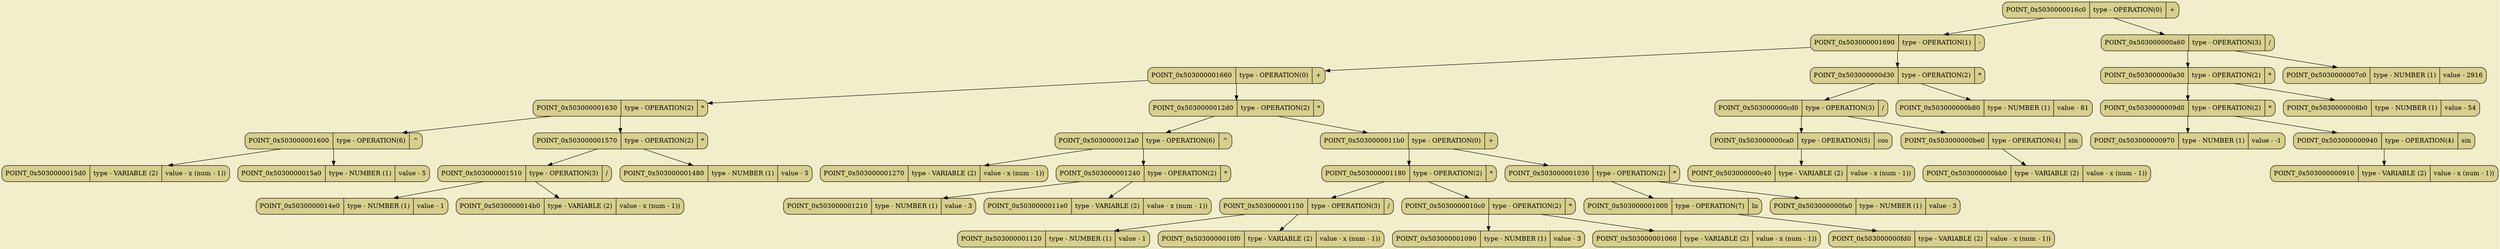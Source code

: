 digraph
{
bgcolor="#F2EECB";
rankdir = TB;
POINT_0x5030000016c0[shape=Mrecord, label = "POINT_0x5030000016c0 | type - OPERATION(0) | +", style="filled",fillcolor="#D7CF8D"]
POINT_0x503000001690[shape=Mrecord, label = "POINT_0x503000001690 | type - OPERATION(1) | -", style="filled",fillcolor="#D7CF8D"]
POINT_0x503000001660[shape=Mrecord, label = "POINT_0x503000001660 | type - OPERATION(0) | +", style="filled",fillcolor="#D7CF8D"]
POINT_0x503000001630[shape=Mrecord, label = "POINT_0x503000001630 | type - OPERATION(2) | *", style="filled",fillcolor="#D7CF8D"]
POINT_0x503000001600[shape=Mrecord, label = "POINT_0x503000001600 | type - OPERATION(6) | ^", style="filled",fillcolor="#D7CF8D"]
POINT_0x5030000015d0[shape=Mrecord, label = "POINT_0x5030000015d0 | type - VARIABLE (2) | value - x (num - 1))", style="filled",fillcolor="#D7CF8D"]
POINT_0x5030000015a0[shape=Mrecord, label = "POINT_0x5030000015a0 | type - NUMBER (1) | value - 5", style="filled",fillcolor="#D7CF8D"]
POINT_0x503000001570[shape=Mrecord, label = "POINT_0x503000001570 | type - OPERATION(2) | *", style="filled",fillcolor="#D7CF8D"]
POINT_0x503000001510[shape=Mrecord, label = "POINT_0x503000001510 | type - OPERATION(3) | /", style="filled",fillcolor="#D7CF8D"]
POINT_0x5030000014e0[shape=Mrecord, label = "POINT_0x5030000014e0 | type - NUMBER (1) | value - 1", style="filled",fillcolor="#D7CF8D"]
POINT_0x5030000014b0[shape=Mrecord, label = "POINT_0x5030000014b0 | type - VARIABLE (2) | value - x (num - 1))", style="filled",fillcolor="#D7CF8D"]
POINT_0x503000001480[shape=Mrecord, label = "POINT_0x503000001480 | type - NUMBER (1) | value - 5", style="filled",fillcolor="#D7CF8D"]
POINT_0x5030000012d0[shape=Mrecord, label = "POINT_0x5030000012d0 | type - OPERATION(2) | *", style="filled",fillcolor="#D7CF8D"]
POINT_0x5030000012a0[shape=Mrecord, label = "POINT_0x5030000012a0 | type - OPERATION(6) | ^", style="filled",fillcolor="#D7CF8D"]
POINT_0x503000001270[shape=Mrecord, label = "POINT_0x503000001270 | type - VARIABLE (2) | value - x (num - 1))", style="filled",fillcolor="#D7CF8D"]
POINT_0x503000001240[shape=Mrecord, label = "POINT_0x503000001240 | type - OPERATION(2) | *", style="filled",fillcolor="#D7CF8D"]
POINT_0x503000001210[shape=Mrecord, label = "POINT_0x503000001210 | type - NUMBER (1) | value - 3", style="filled",fillcolor="#D7CF8D"]
POINT_0x5030000011e0[shape=Mrecord, label = "POINT_0x5030000011e0 | type - VARIABLE (2) | value - x (num - 1))", style="filled",fillcolor="#D7CF8D"]
POINT_0x5030000011b0[shape=Mrecord, label = "POINT_0x5030000011b0 | type - OPERATION(0) | +", style="filled",fillcolor="#D7CF8D"]
POINT_0x503000001180[shape=Mrecord, label = "POINT_0x503000001180 | type - OPERATION(2) | *", style="filled",fillcolor="#D7CF8D"]
POINT_0x503000001150[shape=Mrecord, label = "POINT_0x503000001150 | type - OPERATION(3) | /", style="filled",fillcolor="#D7CF8D"]
POINT_0x503000001120[shape=Mrecord, label = "POINT_0x503000001120 | type - NUMBER (1) | value - 1", style="filled",fillcolor="#D7CF8D"]
POINT_0x5030000010f0[shape=Mrecord, label = "POINT_0x5030000010f0 | type - VARIABLE (2) | value - x (num - 1))", style="filled",fillcolor="#D7CF8D"]
POINT_0x5030000010c0[shape=Mrecord, label = "POINT_0x5030000010c0 | type - OPERATION(2) | *", style="filled",fillcolor="#D7CF8D"]
POINT_0x503000001090[shape=Mrecord, label = "POINT_0x503000001090 | type - NUMBER (1) | value - 3", style="filled",fillcolor="#D7CF8D"]
POINT_0x503000001060[shape=Mrecord, label = "POINT_0x503000001060 | type - VARIABLE (2) | value - x (num - 1))", style="filled",fillcolor="#D7CF8D"]
POINT_0x503000001030[shape=Mrecord, label = "POINT_0x503000001030 | type - OPERATION(2) | *", style="filled",fillcolor="#D7CF8D"]
POINT_0x503000001000[shape=Mrecord, label = "POINT_0x503000001000 | type - OPERATION(7) | ln", style="filled",fillcolor="#D7CF8D"]
POINT_0x503000000fd0[shape=Mrecord, label = "POINT_0x503000000fd0 | type - VARIABLE (2) | value - x (num - 1))", style="filled",fillcolor="#D7CF8D"]
POINT_0x503000000fa0[shape=Mrecord, label = "POINT_0x503000000fa0 | type - NUMBER (1) | value - 3", style="filled",fillcolor="#D7CF8D"]
POINT_0x503000000d30[shape=Mrecord, label = "POINT_0x503000000d30 | type - OPERATION(2) | *", style="filled",fillcolor="#D7CF8D"]
POINT_0x503000000cd0[shape=Mrecord, label = "POINT_0x503000000cd0 | type - OPERATION(3) | /", style="filled",fillcolor="#D7CF8D"]
POINT_0x503000000ca0[shape=Mrecord, label = "POINT_0x503000000ca0 | type - OPERATION(5) | cos", style="filled",fillcolor="#D7CF8D"]
POINT_0x503000000c40[shape=Mrecord, label = "POINT_0x503000000c40 | type - VARIABLE (2) | value - x (num - 1))", style="filled",fillcolor="#D7CF8D"]
POINT_0x503000000be0[shape=Mrecord, label = "POINT_0x503000000be0 | type - OPERATION(4) | sin", style="filled",fillcolor="#D7CF8D"]
POINT_0x503000000bb0[shape=Mrecord, label = "POINT_0x503000000bb0 | type - VARIABLE (2) | value - x (num - 1))", style="filled",fillcolor="#D7CF8D"]
POINT_0x503000000b80[shape=Mrecord, label = "POINT_0x503000000b80 | type - NUMBER (1) | value - 81", style="filled",fillcolor="#D7CF8D"]
POINT_0x503000000a60[shape=Mrecord, label = "POINT_0x503000000a60 | type - OPERATION(3) | /", style="filled",fillcolor="#D7CF8D"]
POINT_0x503000000a30[shape=Mrecord, label = "POINT_0x503000000a30 | type - OPERATION(2) | *", style="filled",fillcolor="#D7CF8D"]
POINT_0x5030000009d0[shape=Mrecord, label = "POINT_0x5030000009d0 | type - OPERATION(2) | *", style="filled",fillcolor="#D7CF8D"]
POINT_0x503000000970[shape=Mrecord, label = "POINT_0x503000000970 | type - NUMBER (1) | value - -1", style="filled",fillcolor="#D7CF8D"]
POINT_0x503000000940[shape=Mrecord, label = "POINT_0x503000000940 | type - OPERATION(4) | sin", style="filled",fillcolor="#D7CF8D"]
POINT_0x503000000910[shape=Mrecord, label = "POINT_0x503000000910 | type - VARIABLE (2) | value - x (num - 1))", style="filled",fillcolor="#D7CF8D"]
POINT_0x5030000008b0[shape=Mrecord, label = "POINT_0x5030000008b0 | type - NUMBER (1) | value - 54", style="filled",fillcolor="#D7CF8D"]
POINT_0x5030000007c0[shape=Mrecord, label = "POINT_0x5030000007c0 | type - NUMBER (1) | value - 2916", style="filled",fillcolor="#D7CF8D"]
POINT_0x5030000016c0 -> POINT_0x503000001690
POINT_0x5030000016c0 -> POINT_0x503000000a60
POINT_0x503000001690 -> POINT_0x503000001660
POINT_0x503000001690 -> POINT_0x503000000d30
POINT_0x503000001660 -> POINT_0x503000001630
POINT_0x503000001660 -> POINT_0x5030000012d0
POINT_0x503000001630 -> POINT_0x503000001600
POINT_0x503000001630 -> POINT_0x503000001570
POINT_0x503000001600 -> POINT_0x5030000015d0
POINT_0x503000001600 -> POINT_0x5030000015a0
POINT_0x503000001570 -> POINT_0x503000001510
POINT_0x503000001570 -> POINT_0x503000001480
POINT_0x503000001510 -> POINT_0x5030000014e0
POINT_0x503000001510 -> POINT_0x5030000014b0
POINT_0x5030000012d0 -> POINT_0x5030000012a0
POINT_0x5030000012d0 -> POINT_0x5030000011b0
POINT_0x5030000012a0 -> POINT_0x503000001270
POINT_0x5030000012a0 -> POINT_0x503000001240
POINT_0x503000001240 -> POINT_0x503000001210
POINT_0x503000001240 -> POINT_0x5030000011e0
POINT_0x5030000011b0 -> POINT_0x503000001180
POINT_0x5030000011b0 -> POINT_0x503000001030
POINT_0x503000001180 -> POINT_0x503000001150
POINT_0x503000001180 -> POINT_0x5030000010c0
POINT_0x503000001150 -> POINT_0x503000001120
POINT_0x503000001150 -> POINT_0x5030000010f0
POINT_0x5030000010c0 -> POINT_0x503000001090
POINT_0x5030000010c0 -> POINT_0x503000001060
POINT_0x503000001030 -> POINT_0x503000001000
POINT_0x503000001030 -> POINT_0x503000000fa0
POINT_0x503000001000 -> POINT_0x503000000fd0
POINT_0x503000000d30 -> POINT_0x503000000cd0
POINT_0x503000000d30 -> POINT_0x503000000b80
POINT_0x503000000cd0 -> POINT_0x503000000ca0
POINT_0x503000000cd0 -> POINT_0x503000000be0
POINT_0x503000000ca0 -> POINT_0x503000000c40
POINT_0x503000000be0 -> POINT_0x503000000bb0
POINT_0x503000000a60 -> POINT_0x503000000a30
POINT_0x503000000a60 -> POINT_0x5030000007c0
POINT_0x503000000a30 -> POINT_0x5030000009d0
POINT_0x503000000a30 -> POINT_0x5030000008b0
POINT_0x5030000009d0 -> POINT_0x503000000970
POINT_0x5030000009d0 -> POINT_0x503000000940
POINT_0x503000000940 -> POINT_0x503000000910
}
